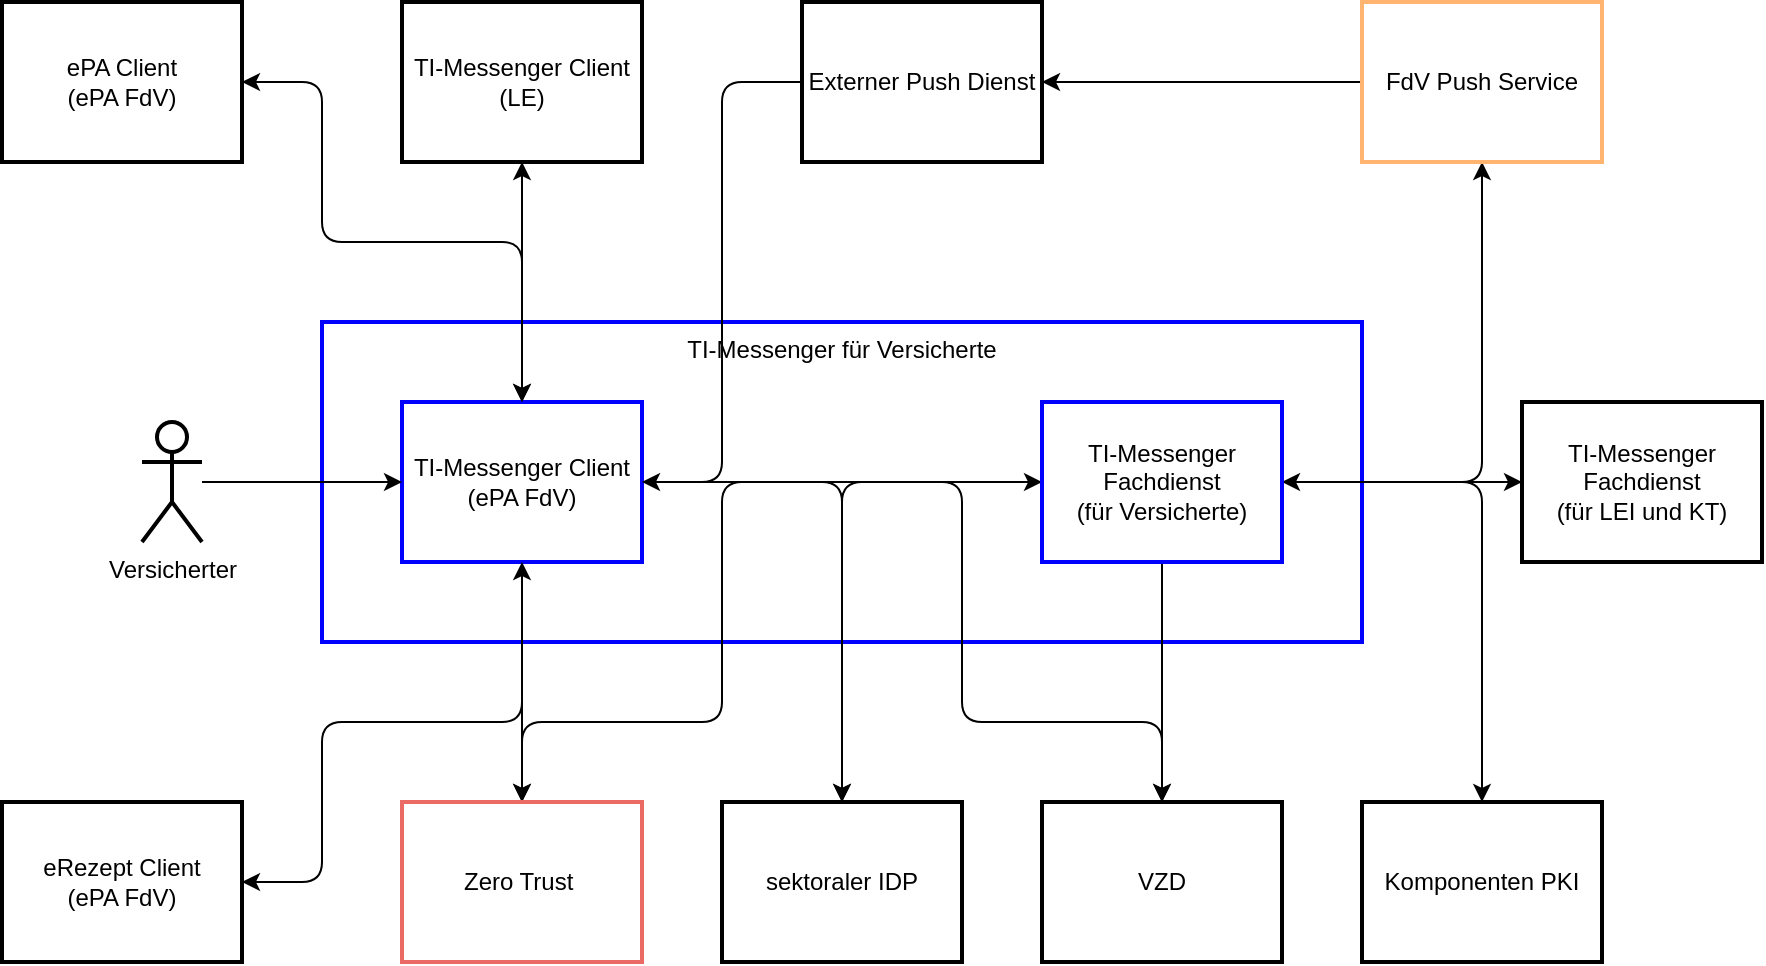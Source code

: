 <mxfile version="22.0.5" type="device">
  <diagram name="Seite-1" id="gc1YbI-Wx7_Q_iwZn_eA">
    <mxGraphModel dx="2603" dy="1585" grid="1" gridSize="10" guides="1" tooltips="1" connect="1" arrows="1" fold="1" page="1" pageScale="1" pageWidth="1169" pageHeight="827" math="0" shadow="0">
      <root>
        <mxCell id="0" />
        <mxCell id="1" parent="0" />
        <mxCell id="ejHJoWQ4-AMJ1VvW92XO-1" value="TI-Messenger für Versicherte" style="rounded=0;whiteSpace=wrap;html=1;verticalAlign=top;strokeColor=#0000FF;strokeWidth=2;" parent="1" vertex="1">
          <mxGeometry x="120" y="120" width="520" height="160" as="geometry" />
        </mxCell>
        <mxCell id="ejHJoWQ4-AMJ1VvW92XO-7" style="edgeStyle=orthogonalEdgeStyle;rounded=0;orthogonalLoop=1;jettySize=auto;html=1;entryX=0;entryY=0.5;entryDx=0;entryDy=0;" parent="1" source="yt_74iejyjVCjCeiJqDR-1" target="yt_74iejyjVCjCeiJqDR-2" edge="1">
          <mxGeometry relative="1" as="geometry" />
        </mxCell>
        <mxCell id="ejHJoWQ4-AMJ1VvW92XO-9" style="edgeStyle=orthogonalEdgeStyle;rounded=0;orthogonalLoop=1;jettySize=auto;html=1;entryX=0.5;entryY=0;entryDx=0;entryDy=0;" parent="1" source="yt_74iejyjVCjCeiJqDR-1" target="yt_74iejyjVCjCeiJqDR-5" edge="1">
          <mxGeometry relative="1" as="geometry" />
        </mxCell>
        <mxCell id="ejHJoWQ4-AMJ1VvW92XO-10" style="edgeStyle=orthogonalEdgeStyle;rounded=1;orthogonalLoop=1;jettySize=auto;html=1;entryX=0.5;entryY=0;entryDx=0;entryDy=0;" parent="1" source="yt_74iejyjVCjCeiJqDR-1" target="ejHJoWQ4-AMJ1VvW92XO-3" edge="1">
          <mxGeometry relative="1" as="geometry">
            <Array as="points">
              <mxPoint x="440" y="200" />
              <mxPoint x="440" y="320" />
              <mxPoint x="540" y="320" />
            </Array>
          </mxGeometry>
        </mxCell>
        <mxCell id="ejHJoWQ4-AMJ1VvW92XO-11" style="edgeStyle=orthogonalEdgeStyle;rounded=1;orthogonalLoop=1;jettySize=auto;html=1;entryX=0.5;entryY=0;entryDx=0;entryDy=0;" parent="1" source="yt_74iejyjVCjCeiJqDR-1" target="ejHJoWQ4-AMJ1VvW92XO-2" edge="1">
          <mxGeometry relative="1" as="geometry" />
        </mxCell>
        <mxCell id="yt_74iejyjVCjCeiJqDR-1" value="TI-Messenger Client&lt;br&gt;(ePA FdV)" style="rounded=0;whiteSpace=wrap;html=1;strokeColor=#0000FF;strokeWidth=2;" parent="1" vertex="1">
          <mxGeometry x="160" y="160" width="120" height="80" as="geometry" />
        </mxCell>
        <mxCell id="ejHJoWQ4-AMJ1VvW92XO-8" style="edgeStyle=orthogonalEdgeStyle;rounded=0;orthogonalLoop=1;jettySize=auto;html=1;entryX=0;entryY=0.5;entryDx=0;entryDy=0;startArrow=classic;startFill=1;" parent="1" source="yt_74iejyjVCjCeiJqDR-2" target="ejHJoWQ4-AMJ1VvW92XO-6" edge="1">
          <mxGeometry relative="1" as="geometry" />
        </mxCell>
        <mxCell id="ejHJoWQ4-AMJ1VvW92XO-12" style="edgeStyle=orthogonalEdgeStyle;rounded=1;orthogonalLoop=1;jettySize=auto;html=1;entryX=0.5;entryY=0;entryDx=0;entryDy=0;" parent="1" source="yt_74iejyjVCjCeiJqDR-2" target="ejHJoWQ4-AMJ1VvW92XO-4" edge="1">
          <mxGeometry relative="1" as="geometry" />
        </mxCell>
        <mxCell id="ejHJoWQ4-AMJ1VvW92XO-14" style="edgeStyle=orthogonalEdgeStyle;rounded=0;orthogonalLoop=1;jettySize=auto;html=1;entryX=0.5;entryY=0;entryDx=0;entryDy=0;" parent="1" source="yt_74iejyjVCjCeiJqDR-2" target="ejHJoWQ4-AMJ1VvW92XO-3" edge="1">
          <mxGeometry relative="1" as="geometry" />
        </mxCell>
        <mxCell id="ejHJoWQ4-AMJ1VvW92XO-15" style="edgeStyle=orthogonalEdgeStyle;rounded=1;orthogonalLoop=1;jettySize=auto;html=1;entryX=0.5;entryY=0;entryDx=0;entryDy=0;" parent="1" source="yt_74iejyjVCjCeiJqDR-2" target="ejHJoWQ4-AMJ1VvW92XO-2" edge="1">
          <mxGeometry relative="1" as="geometry" />
        </mxCell>
        <mxCell id="ejHJoWQ4-AMJ1VvW92XO-17" style="edgeStyle=orthogonalEdgeStyle;rounded=1;orthogonalLoop=1;jettySize=auto;html=1;entryX=0.5;entryY=1;entryDx=0;entryDy=0;" parent="1" source="yt_74iejyjVCjCeiJqDR-2" target="aIV-wJjiKWQOADyZ_5zl-1" edge="1">
          <mxGeometry relative="1" as="geometry" />
        </mxCell>
        <mxCell id="ejHJoWQ4-AMJ1VvW92XO-21" style="edgeStyle=orthogonalEdgeStyle;rounded=1;orthogonalLoop=1;jettySize=auto;html=1;entryX=0.5;entryY=0;entryDx=0;entryDy=0;" parent="1" source="yt_74iejyjVCjCeiJqDR-2" target="yt_74iejyjVCjCeiJqDR-5" edge="1">
          <mxGeometry relative="1" as="geometry">
            <Array as="points">
              <mxPoint x="320" y="200" />
              <mxPoint x="320" y="320" />
              <mxPoint x="220" y="320" />
            </Array>
          </mxGeometry>
        </mxCell>
        <mxCell id="yt_74iejyjVCjCeiJqDR-2" value="TI-Messenger Fachdienst&lt;br&gt;(für Versicherte)" style="rounded=0;whiteSpace=wrap;html=1;strokeColor=#0000FF;strokeWidth=2;" parent="1" vertex="1">
          <mxGeometry x="480" y="160" width="120" height="80" as="geometry" />
        </mxCell>
        <mxCell id="ejHJoWQ4-AMJ1VvW92XO-13" style="edgeStyle=orthogonalEdgeStyle;rounded=0;orthogonalLoop=1;jettySize=auto;html=1;" parent="1" source="yt_74iejyjVCjCeiJqDR-3" target="yt_74iejyjVCjCeiJqDR-1" edge="1">
          <mxGeometry relative="1" as="geometry" />
        </mxCell>
        <mxCell id="yt_74iejyjVCjCeiJqDR-3" value="Versicherter" style="shape=umlActor;verticalLabelPosition=bottom;verticalAlign=top;html=1;outlineConnect=0;strokeWidth=2;" parent="1" vertex="1">
          <mxGeometry x="30" y="170" width="30" height="60" as="geometry" />
        </mxCell>
        <mxCell id="yt_74iejyjVCjCeiJqDR-5" value="Zero Trust&amp;nbsp;" style="rounded=0;whiteSpace=wrap;html=1;strokeColor=#EA6B66;strokeWidth=2;" parent="1" vertex="1">
          <mxGeometry x="160" y="360" width="120" height="80" as="geometry" />
        </mxCell>
        <mxCell id="ejHJoWQ4-AMJ1VvW92XO-2" value="sektoraler IDP" style="rounded=0;whiteSpace=wrap;html=1;strokeWidth=2;strokeColor=#000000;" parent="1" vertex="1">
          <mxGeometry x="320" y="360" width="120" height="80" as="geometry" />
        </mxCell>
        <mxCell id="ejHJoWQ4-AMJ1VvW92XO-3" value="VZD" style="rounded=0;whiteSpace=wrap;html=1;strokeWidth=2;" parent="1" vertex="1">
          <mxGeometry x="480" y="360" width="120" height="80" as="geometry" />
        </mxCell>
        <mxCell id="ejHJoWQ4-AMJ1VvW92XO-4" value="Komponenten PKI" style="rounded=0;whiteSpace=wrap;html=1;strokeWidth=2;" parent="1" vertex="1">
          <mxGeometry x="640" y="360" width="120" height="80" as="geometry" />
        </mxCell>
        <mxCell id="ejHJoWQ4-AMJ1VvW92XO-6" value="TI-Messenger Fachdienst&lt;br&gt;(für LEI und KT)" style="rounded=0;whiteSpace=wrap;html=1;verticalAlign=middle;strokeWidth=2;" parent="1" vertex="1">
          <mxGeometry x="720" y="160" width="120" height="80" as="geometry" />
        </mxCell>
        <mxCell id="ejHJoWQ4-AMJ1VvW92XO-18" style="edgeStyle=orthogonalEdgeStyle;rounded=1;orthogonalLoop=1;jettySize=auto;html=1;entryX=1;entryY=0.5;entryDx=0;entryDy=0;" parent="1" source="ejHJoWQ4-AMJ1VvW92XO-16" target="yt_74iejyjVCjCeiJqDR-1" edge="1">
          <mxGeometry relative="1" as="geometry">
            <Array as="points">
              <mxPoint x="320" />
              <mxPoint x="320" y="200" />
            </Array>
          </mxGeometry>
        </mxCell>
        <mxCell id="ejHJoWQ4-AMJ1VvW92XO-16" value="Externer Push Dienst" style="rounded=0;whiteSpace=wrap;html=1;strokeWidth=2;strokeColor=#000000;" parent="1" vertex="1">
          <mxGeometry x="360" y="-40" width="120" height="80" as="geometry" />
        </mxCell>
        <mxCell id="ejHJoWQ4-AMJ1VvW92XO-20" style="edgeStyle=orthogonalEdgeStyle;rounded=0;orthogonalLoop=1;jettySize=auto;html=1;entryX=0.5;entryY=0;entryDx=0;entryDy=0;startArrow=classic;startFill=1;" parent="1" source="ejHJoWQ4-AMJ1VvW92XO-19" target="yt_74iejyjVCjCeiJqDR-1" edge="1">
          <mxGeometry relative="1" as="geometry" />
        </mxCell>
        <mxCell id="ejHJoWQ4-AMJ1VvW92XO-19" value="TI-Messenger Client&lt;br&gt;(LE)" style="rounded=0;whiteSpace=wrap;html=1;strokeColor=#000000;strokeWidth=2;" parent="1" vertex="1">
          <mxGeometry x="160" y="-40" width="120" height="80" as="geometry" />
        </mxCell>
        <mxCell id="aIV-wJjiKWQOADyZ_5zl-2" style="edgeStyle=orthogonalEdgeStyle;rounded=0;orthogonalLoop=1;jettySize=auto;html=1;entryX=1;entryY=0.5;entryDx=0;entryDy=0;" parent="1" source="aIV-wJjiKWQOADyZ_5zl-1" target="ejHJoWQ4-AMJ1VvW92XO-16" edge="1">
          <mxGeometry relative="1" as="geometry" />
        </mxCell>
        <mxCell id="aIV-wJjiKWQOADyZ_5zl-1" value="FdV Push Service" style="rounded=0;whiteSpace=wrap;html=1;strokeWidth=2;strokeColor=#FFB570;" parent="1" vertex="1">
          <mxGeometry x="640" y="-40" width="120" height="80" as="geometry" />
        </mxCell>
        <mxCell id="zA6IkwUuOp28l24KD2SS-4" style="edgeStyle=orthogonalEdgeStyle;rounded=1;orthogonalLoop=1;jettySize=auto;html=1;entryX=0.5;entryY=0;entryDx=0;entryDy=0;startArrow=classic;startFill=1;" edge="1" parent="1" source="zA6IkwUuOp28l24KD2SS-1" target="yt_74iejyjVCjCeiJqDR-1">
          <mxGeometry relative="1" as="geometry">
            <Array as="points">
              <mxPoint x="120" />
              <mxPoint x="120" y="80" />
              <mxPoint x="220" y="80" />
            </Array>
          </mxGeometry>
        </mxCell>
        <mxCell id="zA6IkwUuOp28l24KD2SS-1" value="ePA Client&lt;br&gt;(ePA FdV)" style="rounded=0;whiteSpace=wrap;html=1;strokeColor=#000000;strokeWidth=2;" vertex="1" parent="1">
          <mxGeometry x="-40" y="-40" width="120" height="80" as="geometry" />
        </mxCell>
        <mxCell id="zA6IkwUuOp28l24KD2SS-3" style="edgeStyle=orthogonalEdgeStyle;orthogonalLoop=1;jettySize=auto;html=1;entryX=0.5;entryY=1;entryDx=0;entryDy=0;rounded=1;startArrow=classic;startFill=1;" edge="1" parent="1" source="zA6IkwUuOp28l24KD2SS-2" target="yt_74iejyjVCjCeiJqDR-1">
          <mxGeometry relative="1" as="geometry">
            <Array as="points">
              <mxPoint x="120" y="400" />
              <mxPoint x="120" y="320" />
              <mxPoint x="220" y="320" />
            </Array>
          </mxGeometry>
        </mxCell>
        <mxCell id="zA6IkwUuOp28l24KD2SS-2" value="eRezept Client&lt;br&gt;(ePA FdV)" style="rounded=0;whiteSpace=wrap;html=1;strokeColor=#000000;strokeWidth=2;" vertex="1" parent="1">
          <mxGeometry x="-40" y="360" width="120" height="80" as="geometry" />
        </mxCell>
      </root>
    </mxGraphModel>
  </diagram>
</mxfile>
